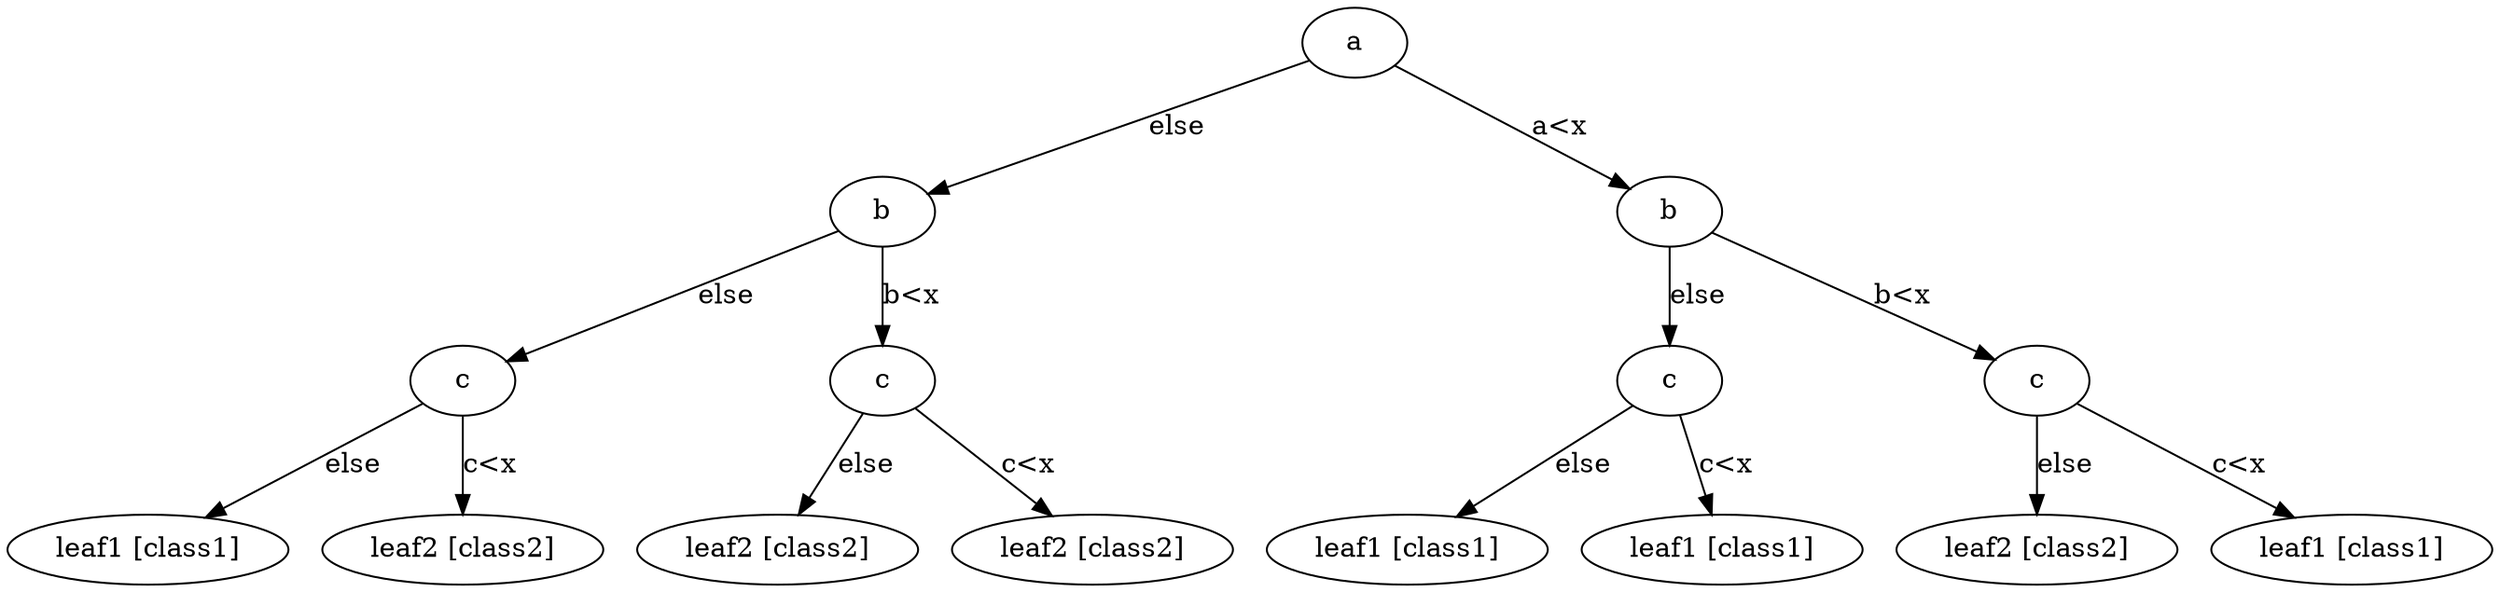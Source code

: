 digraph {
     c_1 -> leaf1_2 [label="else"];
     c_2 -> leaf1 [label="else"];
     b_1 -> c_1 [label="else"];
     c_1_1 -> leaf2_2 [label="else"];
     a -> b_1 [label="else"];
     b -> c_2 [label="else"];
     c -> leaf2 [label="else"];
     c_1 -> leaf2_1 [label="c<x"];
     c_2 -> leaf1_1_1 [label="c<x"];
     b_1 -> c_1_1 [label="b<x"];
     c_1_1 -> leaf2_1_1 [label="c<x"];
     a -> b [label="a<x"];
     b -> c [label="b<x"];
     c -> leaf1_1 [label="c<x"];
     leaf1_2 [label="leaf1 [class1]"];
     leaf2_2 [label="leaf2 [class2]"];
     leaf1_1_1 [label="leaf1 [class1]"];
     leaf2_1_1 [label="leaf2 [class2]"];
     leaf1_1 [label="leaf1 [class1]"];
     leaf2_1 [label="leaf2 [class2]"];
     leaf2 [label="leaf2 [class2]"];
     leaf1 [label="leaf1 [class1]"];
     c_1 [label="c"];
     c_2 [label="c"];
     b_1 [label="b"];
     c_1_1 [label="c"];
     a [label="a"];
     b [label="b"];
     c [label="c"];
}
